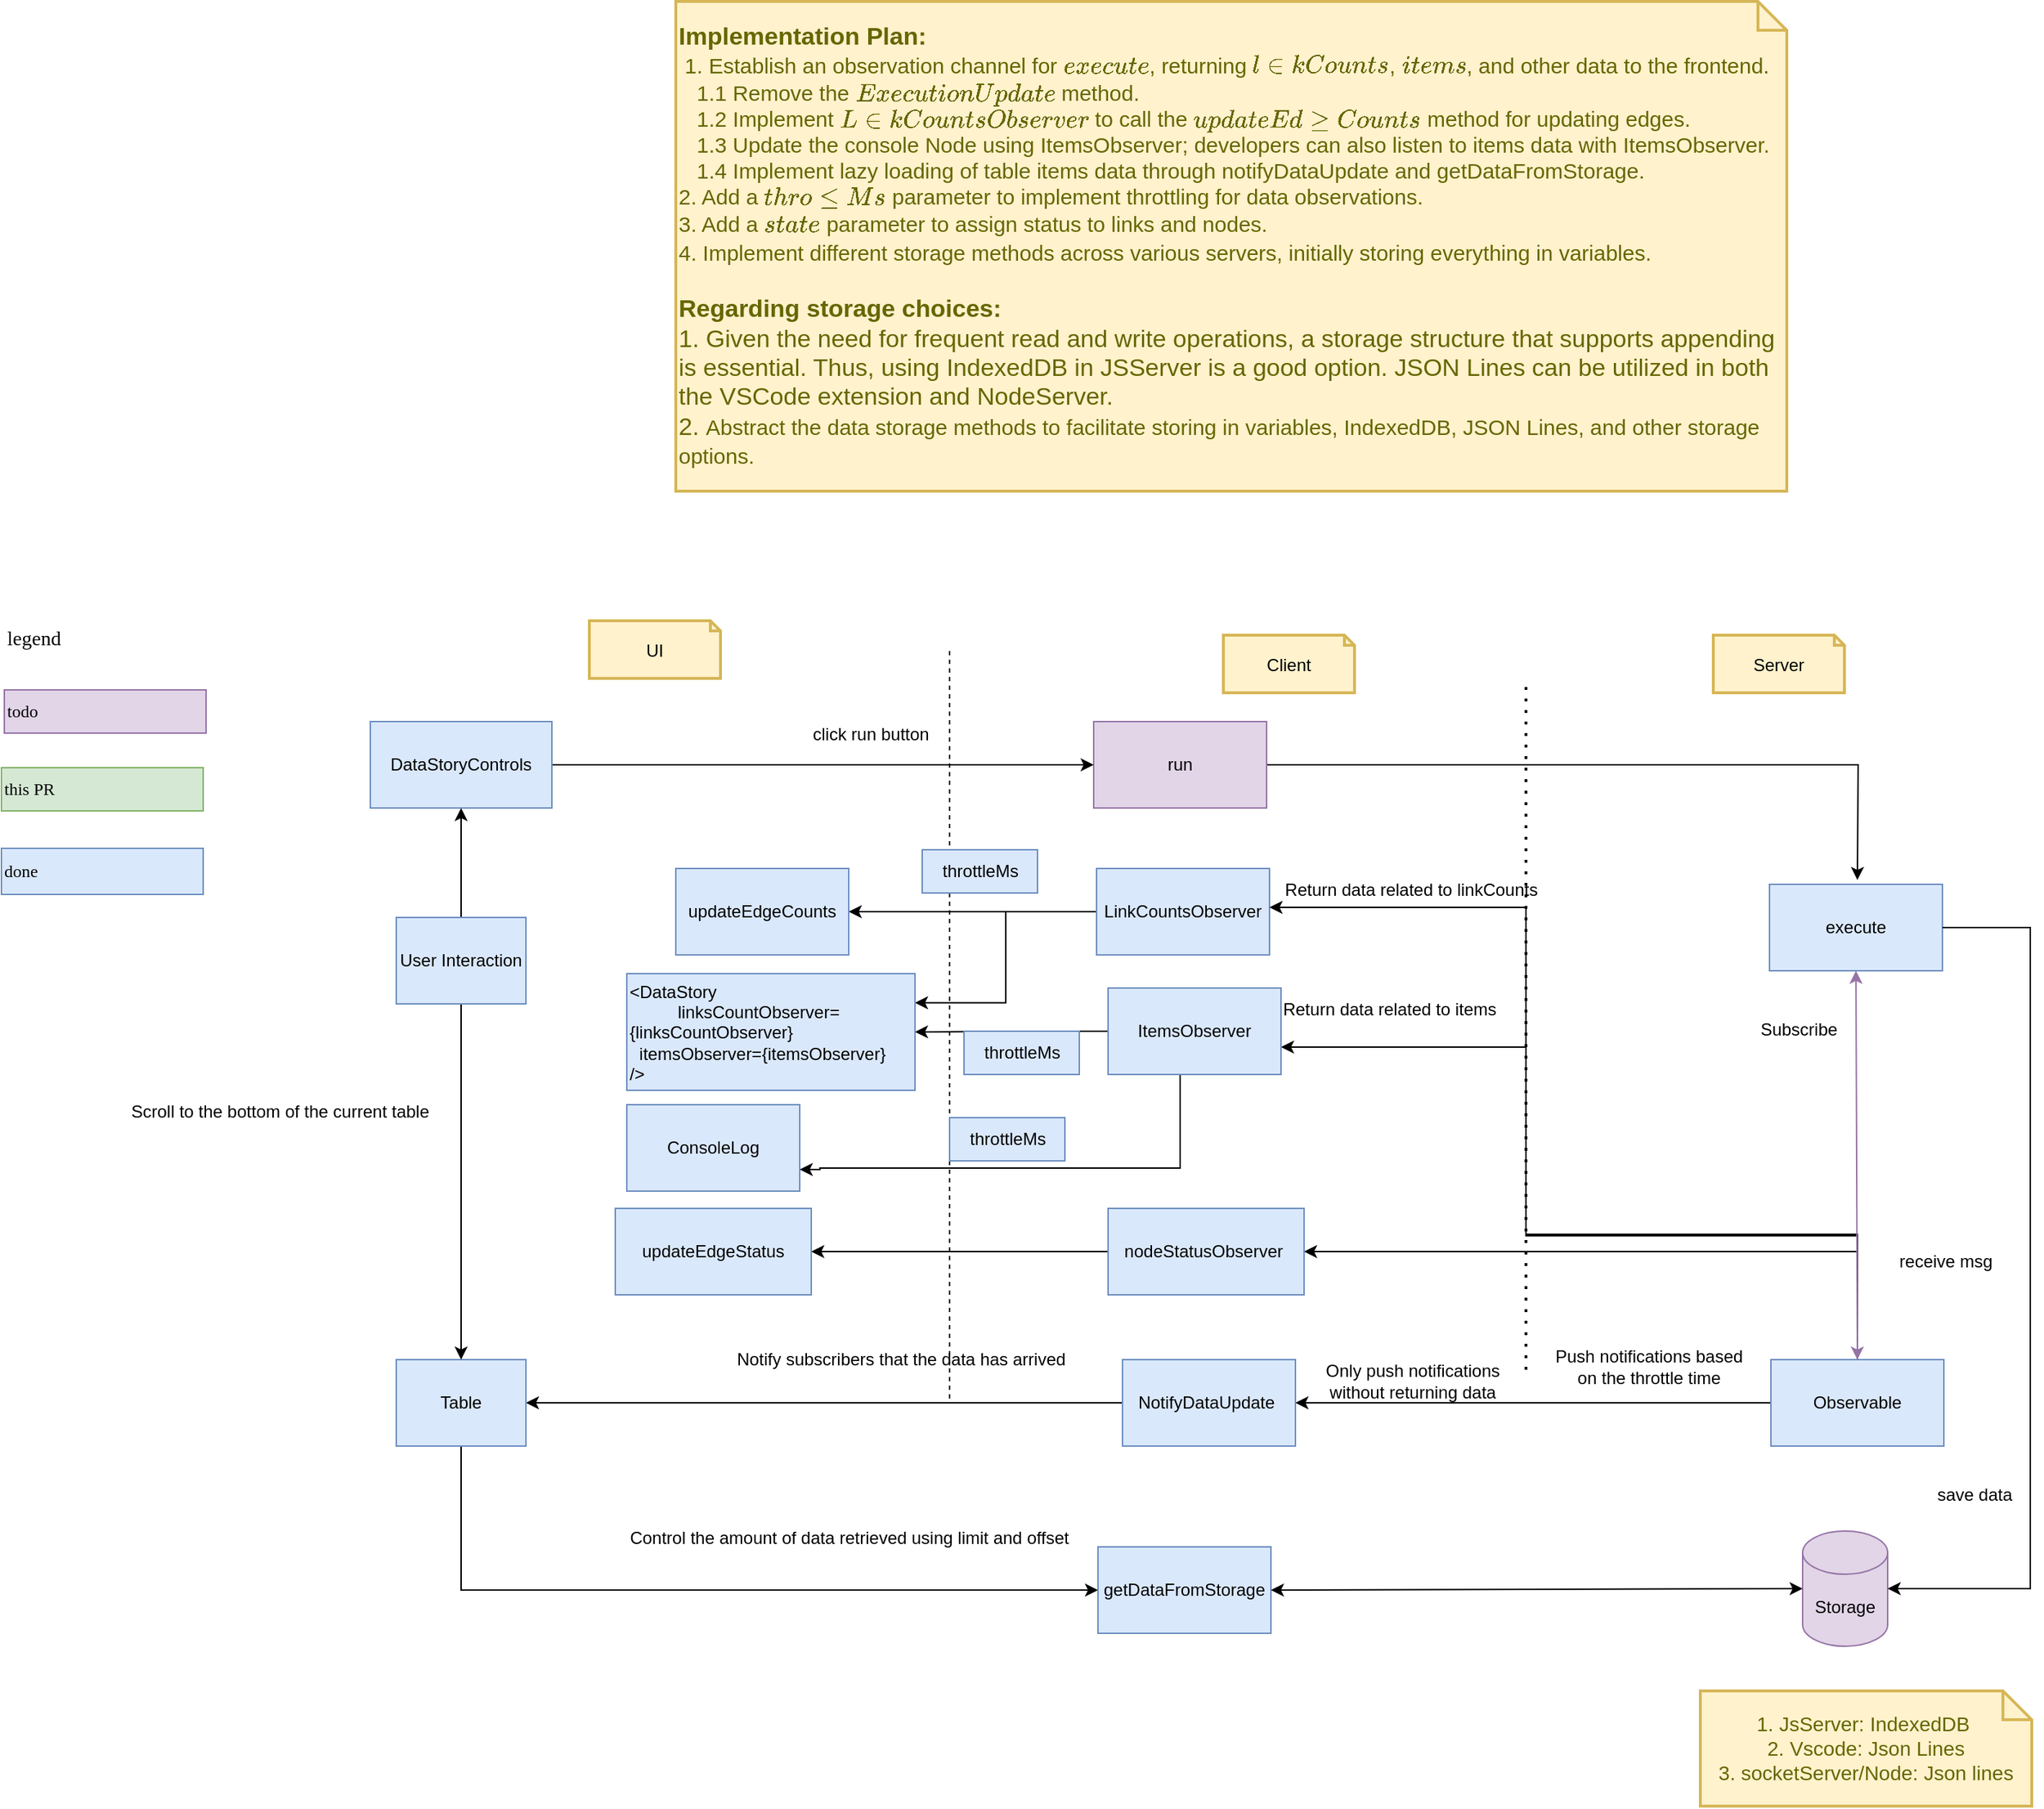 <mxfile pages="2">
    <diagram name="Page-1" id="sbTiQ6Ua1EG78ieuUPqL">
        <mxGraphModel dx="1384" dy="2003" grid="1" gridSize="10" guides="1" tooltips="1" connect="1" arrows="1" fold="1" page="1" pageScale="1" pageWidth="850" pageHeight="1100" math="0" shadow="0">
            <root>
                <mxCell id="0"/>
                <mxCell id="1" parent="0"/>
                <mxCell id="7Z4UWEjBdzBk7QtIimdo-34" value="" style="edgeStyle=orthogonalEdgeStyle;rounded=0;orthogonalLoop=1;jettySize=auto;html=1;" parent="1" source="38vXCRN8p0Vo143Qb7JG-1" target="7Z4UWEjBdzBk7QtIimdo-33" edge="1">
                    <mxGeometry relative="1" as="geometry"/>
                </mxCell>
                <mxCell id="7Z4UWEjBdzBk7QtIimdo-36" style="edgeStyle=orthogonalEdgeStyle;rounded=0;orthogonalLoop=1;jettySize=auto;html=1;entryX=1;entryY=0.25;entryDx=0;entryDy=0;" parent="1" source="38vXCRN8p0Vo143Qb7JG-1" target="7Z4UWEjBdzBk7QtIimdo-26" edge="1">
                    <mxGeometry relative="1" as="geometry"/>
                </mxCell>
                <mxCell id="38vXCRN8p0Vo143Qb7JG-1" value="LinkCountsObserver" style="rounded=0;whiteSpace=wrap;html=1;fillColor=#dae8fc;strokeColor=#6c8ebf;" parent="1" vertex="1">
                    <mxGeometry x="102" y="172" width="120" height="60" as="geometry"/>
                </mxCell>
                <mxCell id="38vXCRN8p0Vo143Qb7JG-2" value="execute" style="rounded=0;whiteSpace=wrap;html=1;fillColor=#dae8fc;strokeColor=#6c8ebf;" parent="1" vertex="1">
                    <mxGeometry x="569" y="183" width="120" height="60" as="geometry"/>
                </mxCell>
                <mxCell id="38vXCRN8p0Vo143Qb7JG-7" style="edgeStyle=orthogonalEdgeStyle;rounded=0;orthogonalLoop=1;jettySize=auto;html=1;entryX=1;entryY=0.5;entryDx=0;entryDy=0;" parent="1" edge="1">
                    <mxGeometry relative="1" as="geometry">
                        <Array as="points">
                            <mxPoint x="630" y="427"/>
                            <mxPoint x="400" y="427"/>
                            <mxPoint x="400" y="199"/>
                        </Array>
                        <mxPoint x="630" y="510" as="sourcePoint"/>
                        <mxPoint x="222" y="199" as="targetPoint"/>
                    </mxGeometry>
                </mxCell>
                <mxCell id="38vXCRN8p0Vo143Qb7JG-8" style="edgeStyle=orthogonalEdgeStyle;rounded=0;orthogonalLoop=1;jettySize=auto;html=1;entryX=1;entryY=0.5;entryDx=0;entryDy=0;" parent="1" source="38vXCRN8p0Vo143Qb7JG-3" target="38vXCRN8p0Vo143Qb7JG-4" edge="1">
                    <mxGeometry relative="1" as="geometry"/>
                </mxCell>
                <mxCell id="BSzdCv82GYP_WhaVvDeM-3" style="edgeStyle=orthogonalEdgeStyle;rounded=0;orthogonalLoop=1;jettySize=auto;html=1;entryX=1;entryY=0.75;entryDx=0;entryDy=0;" parent="1" edge="1">
                    <mxGeometry relative="1" as="geometry">
                        <mxPoint x="230" y="296" as="targetPoint"/>
                        <Array as="points">
                            <mxPoint x="630" y="426"/>
                            <mxPoint x="400" y="426"/>
                            <mxPoint x="400" y="296"/>
                        </Array>
                        <mxPoint x="630" y="509" as="sourcePoint"/>
                    </mxGeometry>
                </mxCell>
                <mxCell id="WGFxyVuObMuwLcrBygDn-4" style="edgeStyle=orthogonalEdgeStyle;rounded=0;orthogonalLoop=1;jettySize=auto;html=1;entryX=1;entryY=0.5;entryDx=0;entryDy=0;" parent="1" source="38vXCRN8p0Vo143Qb7JG-3" target="WGFxyVuObMuwLcrBygDn-1" edge="1">
                    <mxGeometry relative="1" as="geometry">
                        <Array as="points">
                            <mxPoint x="630" y="438"/>
                        </Array>
                    </mxGeometry>
                </mxCell>
                <mxCell id="38vXCRN8p0Vo143Qb7JG-3" value="Observable" style="rounded=0;whiteSpace=wrap;html=1;fillColor=#dae8fc;strokeColor=#6c8ebf;" parent="1" vertex="1">
                    <mxGeometry x="570" y="513" width="120" height="60" as="geometry"/>
                </mxCell>
                <mxCell id="A14hZiKRzuO5IoaR_60V-5" style="edgeStyle=orthogonalEdgeStyle;rounded=0;orthogonalLoop=1;jettySize=auto;html=1;entryX=1;entryY=0.5;entryDx=0;entryDy=0;" parent="1" source="38vXCRN8p0Vo143Qb7JG-4" target="A14hZiKRzuO5IoaR_60V-1" edge="1">
                    <mxGeometry relative="1" as="geometry"/>
                </mxCell>
                <mxCell id="38vXCRN8p0Vo143Qb7JG-4" value="NotifyDataUpdate&amp;nbsp;" style="rounded=0;whiteSpace=wrap;html=1;fillColor=#dae8fc;strokeColor=#6c8ebf;" parent="1" vertex="1">
                    <mxGeometry x="120" y="513" width="120" height="60" as="geometry"/>
                </mxCell>
                <mxCell id="38vXCRN8p0Vo143Qb7JG-10" value="" style="endArrow=none;dashed=1;html=1;dashPattern=1 3;strokeWidth=2;rounded=0;" parent="1" edge="1">
                    <mxGeometry width="50" height="50" relative="1" as="geometry">
                        <mxPoint x="400" y="520" as="sourcePoint"/>
                        <mxPoint x="400" y="40" as="targetPoint"/>
                    </mxGeometry>
                </mxCell>
                <mxCell id="38vXCRN8p0Vo143Qb7JG-15" style="edgeStyle=orthogonalEdgeStyle;rounded=0;orthogonalLoop=1;jettySize=auto;html=1;" parent="1" source="38vXCRN8p0Vo143Qb7JG-14" edge="1">
                    <mxGeometry relative="1" as="geometry">
                        <mxPoint x="630" y="180" as="targetPoint"/>
                    </mxGeometry>
                </mxCell>
                <mxCell id="38vXCRN8p0Vo143Qb7JG-14" value="run" style="rounded=0;whiteSpace=wrap;html=1;fillColor=#e1d5e7;strokeColor=#9673a6;" parent="1" vertex="1">
                    <mxGeometry x="100" y="70" width="120" height="60" as="geometry"/>
                </mxCell>
                <mxCell id="38vXCRN8p0Vo143Qb7JG-17" value="" style="endArrow=classic;startArrow=classic;html=1;rounded=0;entryX=0.5;entryY=1;entryDx=0;entryDy=0;exitX=0.5;exitY=0;exitDx=0;exitDy=0;fillColor=#e1d5e7;strokeColor=#9673a6;" parent="1" source="38vXCRN8p0Vo143Qb7JG-3" target="38vXCRN8p0Vo143Qb7JG-2" edge="1">
                    <mxGeometry width="50" height="50" relative="1" as="geometry">
                        <mxPoint x="400" y="130" as="sourcePoint"/>
                        <mxPoint x="450" y="80" as="targetPoint"/>
                    </mxGeometry>
                </mxCell>
                <mxCell id="38vXCRN8p0Vo143Qb7JG-18" value="Subscribe" style="text;html=1;align=center;verticalAlign=middle;resizable=0;points=[];autosize=1;strokeColor=none;fillColor=none;" parent="1" vertex="1">
                    <mxGeometry x="549" y="269" width="80" height="30" as="geometry"/>
                </mxCell>
                <mxCell id="38vXCRN8p0Vo143Qb7JG-19" value="receive msg" style="text;html=1;align=center;verticalAlign=middle;resizable=0;points=[];autosize=1;strokeColor=none;fillColor=none;" parent="1" vertex="1">
                    <mxGeometry x="646" y="430" width="90" height="30" as="geometry"/>
                </mxCell>
                <mxCell id="38vXCRN8p0Vo143Qb7JG-20" value="&lt;div&gt;&lt;span style=&quot;font-size: 12px;&quot;&gt;Push notifications based &lt;br&gt;on the throttle time&lt;/span&gt;&lt;/div&gt;" style="text;html=1;align=center;verticalAlign=middle;resizable=0;points=[];autosize=1;strokeColor=none;fillColor=none;" parent="1" vertex="1">
                    <mxGeometry x="405" y="498" width="160" height="40" as="geometry"/>
                </mxCell>
                <mxCell id="38vXCRN8p0Vo143Qb7JG-22" value="&lt;span style=&quot;color: rgb(0, 0, 0); font-size: 12px; text-wrap-mode: nowrap;&quot;&gt;Server&lt;/span&gt;" style="shape=note;strokeWidth=2;fontSize=14;size=7;whiteSpace=wrap;html=1;fillColor=#fff2cc;strokeColor=#d6b656;fontColor=#666600;" parent="1" vertex="1">
                    <mxGeometry x="530" y="10" width="91" height="40" as="geometry"/>
                </mxCell>
                <mxCell id="38vXCRN8p0Vo143Qb7JG-23" value="&lt;font color=&quot;#000000&quot;&gt;&lt;span style=&quot;font-size: 12px; text-wrap-mode: nowrap;&quot;&gt;Client&lt;/span&gt;&lt;/font&gt;" style="shape=note;strokeWidth=2;fontSize=14;size=7;whiteSpace=wrap;html=1;fillColor=#fff2cc;strokeColor=#d6b656;fontColor=#666600;" parent="1" vertex="1">
                    <mxGeometry x="190" y="10" width="91" height="40" as="geometry"/>
                </mxCell>
                <mxCell id="A14hZiKRzuO5IoaR_60V-13" style="edgeStyle=orthogonalEdgeStyle;rounded=0;orthogonalLoop=1;jettySize=auto;html=1;entryX=0;entryY=0.5;entryDx=0;entryDy=0;exitX=0.5;exitY=1;exitDx=0;exitDy=0;" parent="1" source="A14hZiKRzuO5IoaR_60V-1" target="A14hZiKRzuO5IoaR_60V-11" edge="1">
                    <mxGeometry relative="1" as="geometry"/>
                </mxCell>
                <mxCell id="A14hZiKRzuO5IoaR_60V-1" value="Table" style="rounded=0;whiteSpace=wrap;html=1;fillColor=#dae8fc;strokeColor=#6c8ebf;align=center;" parent="1" vertex="1">
                    <mxGeometry x="-384" y="513" width="90" height="60" as="geometry"/>
                </mxCell>
                <mxCell id="A14hZiKRzuO5IoaR_60V-3" style="edgeStyle=orthogonalEdgeStyle;rounded=0;orthogonalLoop=1;jettySize=auto;html=1;entryX=0.5;entryY=0;entryDx=0;entryDy=0;" parent="1" source="A14hZiKRzuO5IoaR_60V-2" target="A14hZiKRzuO5IoaR_60V-1" edge="1">
                    <mxGeometry relative="1" as="geometry"/>
                </mxCell>
                <mxCell id="A14hZiKRzuO5IoaR_60V-20" style="edgeStyle=orthogonalEdgeStyle;rounded=0;orthogonalLoop=1;jettySize=auto;html=1;entryX=0.5;entryY=1;entryDx=0;entryDy=0;" parent="1" source="A14hZiKRzuO5IoaR_60V-2" target="A14hZiKRzuO5IoaR_60V-19" edge="1">
                    <mxGeometry relative="1" as="geometry"/>
                </mxCell>
                <mxCell id="A14hZiKRzuO5IoaR_60V-2" value="User Interaction" style="rounded=0;whiteSpace=wrap;html=1;fillColor=#dae8fc;strokeColor=#6c8ebf;align=center;" parent="1" vertex="1">
                    <mxGeometry x="-384" y="206" width="90" height="60" as="geometry"/>
                </mxCell>
                <mxCell id="A14hZiKRzuO5IoaR_60V-6" value="Notify subscribers that the data has arrived" style="text;html=1;align=center;verticalAlign=middle;resizable=0;points=[];autosize=1;strokeColor=none;fillColor=none;" parent="1" vertex="1">
                    <mxGeometry x="-169" y="498" width="270" height="30" as="geometry"/>
                </mxCell>
                <mxCell id="A14hZiKRzuO5IoaR_60V-8" value="Storage" style="shape=cylinder3;whiteSpace=wrap;html=1;boundedLbl=1;backgroundOutline=1;size=15;fillColor=#e1d5e7;strokeColor=#9673a6;" parent="1" vertex="1">
                    <mxGeometry x="592" y="632" width="59" height="80" as="geometry"/>
                </mxCell>
                <mxCell id="A14hZiKRzuO5IoaR_60V-9" style="edgeStyle=orthogonalEdgeStyle;rounded=0;orthogonalLoop=1;jettySize=auto;html=1;entryX=1;entryY=0.5;entryDx=0;entryDy=0;entryPerimeter=0;" parent="1" source="38vXCRN8p0Vo143Qb7JG-2" target="A14hZiKRzuO5IoaR_60V-8" edge="1">
                    <mxGeometry relative="1" as="geometry">
                        <Array as="points">
                            <mxPoint x="750" y="213"/>
                            <mxPoint x="750" y="672"/>
                        </Array>
                    </mxGeometry>
                </mxCell>
                <mxCell id="A14hZiKRzuO5IoaR_60V-10" value="save data" style="text;html=1;align=center;verticalAlign=middle;resizable=0;points=[];autosize=1;strokeColor=none;fillColor=none;" parent="1" vertex="1">
                    <mxGeometry x="671" y="592" width="80" height="30" as="geometry"/>
                </mxCell>
                <mxCell id="A14hZiKRzuO5IoaR_60V-11" value="getDataFromStorage" style="rounded=0;whiteSpace=wrap;html=1;fillColor=#dae8fc;strokeColor=#6c8ebf;" parent="1" vertex="1">
                    <mxGeometry x="103" y="643" width="120" height="60" as="geometry"/>
                </mxCell>
                <mxCell id="A14hZiKRzuO5IoaR_60V-16" value="Control the amount of data retrieved using&lt;font color=&quot;#66ff66&quot;&gt; &lt;/font&gt;limit and offset" style="text;html=1;align=center;verticalAlign=middle;resizable=0;points=[];autosize=1;strokeColor=none;fillColor=none;" parent="1" vertex="1">
                    <mxGeometry x="-245" y="622" width="350" height="30" as="geometry"/>
                </mxCell>
                <mxCell id="A14hZiKRzuO5IoaR_60V-21" style="edgeStyle=orthogonalEdgeStyle;rounded=0;orthogonalLoop=1;jettySize=auto;html=1;exitX=1;exitY=0.5;exitDx=0;exitDy=0;entryX=0;entryY=0.5;entryDx=0;entryDy=0;" parent="1" source="A14hZiKRzuO5IoaR_60V-19" target="38vXCRN8p0Vo143Qb7JG-14" edge="1">
                    <mxGeometry relative="1" as="geometry"/>
                </mxCell>
                <mxCell id="A14hZiKRzuO5IoaR_60V-19" value="DataStoryControls" style="rounded=0;whiteSpace=wrap;html=1;fillColor=#dae8fc;strokeColor=#6c8ebf;align=center;" parent="1" vertex="1">
                    <mxGeometry x="-402" y="70" width="126" height="60" as="geometry"/>
                </mxCell>
                <mxCell id="A14hZiKRzuO5IoaR_60V-22" value="click run button" style="text;html=1;align=center;verticalAlign=middle;resizable=0;points=[];autosize=1;strokeColor=none;fillColor=none;" parent="1" vertex="1">
                    <mxGeometry x="-110" y="64" width="110" height="30" as="geometry"/>
                </mxCell>
                <mxCell id="A14hZiKRzuO5IoaR_60V-23" value="1. JsServer: IndexedDB&amp;nbsp;&lt;div&gt;2. Vscode: Json Lines&lt;/div&gt;&lt;div&gt;3. socketServer/Node: Json lines&lt;/div&gt;" style="shape=note;strokeWidth=2;fontSize=14;size=20;whiteSpace=wrap;html=1;fillColor=#fff2cc;strokeColor=#d6b656;fontColor=#666600;" parent="1" vertex="1">
                    <mxGeometry x="521" y="743" width="230" height="80" as="geometry"/>
                </mxCell>
                <mxCell id="BSzdCv82GYP_WhaVvDeM-1" style="edgeStyle=orthogonalEdgeStyle;rounded=0;orthogonalLoop=1;jettySize=auto;html=1;entryX=1;entryY=0.5;entryDx=0;entryDy=0;" parent="1" source="A14hZiKRzuO5IoaR_60V-24" target="7Z4UWEjBdzBk7QtIimdo-26" edge="1">
                    <mxGeometry relative="1" as="geometry"/>
                </mxCell>
                <mxCell id="BSzdCv82GYP_WhaVvDeM-7" style="edgeStyle=orthogonalEdgeStyle;rounded=0;orthogonalLoop=1;jettySize=auto;html=1;entryX=1;entryY=0.75;entryDx=0;entryDy=0;" parent="1" source="A14hZiKRzuO5IoaR_60V-24" target="BSzdCv82GYP_WhaVvDeM-6" edge="1">
                    <mxGeometry relative="1" as="geometry">
                        <Array as="points">
                            <mxPoint x="160" y="380"/>
                            <mxPoint x="-90" y="380"/>
                        </Array>
                    </mxGeometry>
                </mxCell>
                <mxCell id="A14hZiKRzuO5IoaR_60V-24" value="ItemsObserver" style="rounded=0;whiteSpace=wrap;html=1;fillColor=#dae8fc;strokeColor=#6c8ebf;" parent="1" vertex="1">
                    <mxGeometry x="110" y="255" width="120" height="60" as="geometry"/>
                </mxCell>
                <mxCell id="A14hZiKRzuO5IoaR_60V-26" value="Only push notifications &lt;br&gt;without returning data" style="text;html=1;align=center;verticalAlign=middle;resizable=0;points=[];autosize=1;strokeColor=none;fillColor=none;" parent="1" vertex="1">
                    <mxGeometry x="246" y="508" width="150" height="40" as="geometry"/>
                </mxCell>
                <mxCell id="A14hZiKRzuO5IoaR_60V-27" value="Return data related to items" style="text;html=1;align=center;verticalAlign=middle;resizable=0;points=[];autosize=1;strokeColor=none;fillColor=none;" parent="1" vertex="1">
                    <mxGeometry x="215" y="255" width="180" height="30" as="geometry"/>
                </mxCell>
                <mxCell id="A14hZiKRzuO5IoaR_60V-28" value="Return data related to linkCounts" style="text;html=1;align=center;verticalAlign=middle;resizable=0;points=[];autosize=1;strokeColor=none;fillColor=none;" parent="1" vertex="1">
                    <mxGeometry x="215" y="172" width="210" height="30" as="geometry"/>
                </mxCell>
                <mxCell id="A14hZiKRzuO5IoaR_60V-29" value="&lt;font color=&quot;#000000&quot;&gt;&lt;span style=&quot;font-size: 12px; text-wrap-mode: nowrap;&quot;&gt;UI&lt;/span&gt;&lt;/font&gt;" style="shape=note;strokeWidth=2;fontSize=14;size=7;whiteSpace=wrap;html=1;fillColor=#fff2cc;strokeColor=#d6b656;fontColor=#666600;" parent="1" vertex="1">
                    <mxGeometry x="-250" width="91" height="40" as="geometry"/>
                </mxCell>
                <mxCell id="A14hZiKRzuO5IoaR_60V-30" value="" style="endArrow=none;dashed=1;html=1;rounded=0;" parent="1" edge="1">
                    <mxGeometry width="50" height="50" relative="1" as="geometry">
                        <mxPoint y="540" as="sourcePoint"/>
                        <mxPoint y="20" as="targetPoint"/>
                    </mxGeometry>
                </mxCell>
                <mxCell id="A14hZiKRzuO5IoaR_60V-31" value="&lt;div style=&quot;font-size: 17px;&quot;&gt;&lt;b&gt;&lt;span style=&quot;&quot;&gt;Implementation Plan:&lt;/span&gt;&lt;br&gt;&lt;/b&gt;&lt;span style=&quot;font-size: 15px;&quot;&gt;&amp;nbsp;&lt;/span&gt;&lt;span style=&quot;font-size: 15px; background-color: initial;&quot;&gt;1. Establish an observation channel for `execute`, returning `linkCounts`, `items`, and other data to the frontend.&lt;/span&gt;&lt;/div&gt;&lt;div style=&quot;font-size: 15px;&quot;&gt;&amp;nbsp; &amp;nbsp;1.1 Remove the `ExecutionUpdate` method.&lt;/div&gt;&lt;div style=&quot;font-size: 15px;&quot;&gt;&amp;nbsp; &amp;nbsp;1.2 Implement `LinkCountsObserver` to call the `updateEdgeCounts` method for updating edges.&lt;/div&gt;&lt;div style=&quot;&quot;&gt;&lt;span style=&quot;font-size: 15px;&quot;&gt;&amp;nbsp; &amp;nbsp;&lt;/span&gt;&lt;span style=&quot;background-color: initial; font-size: 15px;&quot;&gt;1.3 Update the console Node using ItemsObserver; developers can also listen to items data with ItemsObserver.&lt;br&gt;&lt;/span&gt;&lt;span style=&quot;background-color: initial; font-size: 15px;&quot;&gt;&amp;nbsp; &amp;nbsp;1.4 Implement lazy loading of table items data through notifyDataUpdate and getDataFromStorage.&lt;/span&gt;&lt;span style=&quot;font-size: 15px;&quot;&gt;&amp;nbsp;&amp;nbsp;&lt;/span&gt;&lt;/div&gt;&lt;div style=&quot;font-size: 15px;&quot;&gt;2. Add a `throttleMs` parameter to implement throttling for data observations.&lt;/div&gt;&lt;div style=&quot;font-size: 17px;&quot;&gt;&lt;span style=&quot;font-size: 15px;&quot;&gt;3. Add a `state` parameter to assign status to links and nodes.&lt;/span&gt;&lt;br&gt;&lt;div style=&quot;font-size: 15px;&quot;&gt;4. Implement different storage methods across various servers, initially storing everything in variables.&lt;/div&gt;&lt;div style=&quot;&quot;&gt;&lt;br&gt;&lt;div style=&quot;&quot;&gt;&lt;span style=&quot;&quot;&gt;&lt;b&gt;Regarding storage choices:&lt;/b&gt;&lt;/span&gt;&lt;/div&gt;&lt;div style=&quot;&quot;&gt;&lt;span style=&quot;&quot;&gt;1. Given the need for frequent read and write operations, a storage structure that supports appending is essential. Thus, using IndexedDB in JSServer is a good option. JSON Lines can be utilized in both the VSCode extension and NodeServer.&lt;br&gt;2.&amp;nbsp;&lt;/span&gt;&lt;span style=&quot;background-color: initial; font-size: 15px;&quot;&gt;Abstract the data storage methods to facilitate storing in variables, IndexedDB, JSON Lines, and other storage options.&lt;/span&gt;&lt;/div&gt;&lt;/div&gt;&lt;/div&gt;" style="shape=note;strokeWidth=2;fontSize=14;size=20;whiteSpace=wrap;html=1;fillColor=#fff2cc;strokeColor=#d6b656;fontColor=#666600;align=left;spacingTop=0;spacing=2;" parent="1" vertex="1">
                    <mxGeometry x="-190" y="-430" width="771" height="340" as="geometry"/>
                </mxCell>
                <mxCell id="A14hZiKRzuO5IoaR_60V-33" value="" style="endArrow=classic;startArrow=classic;html=1;rounded=0;exitX=1;exitY=0.5;exitDx=0;exitDy=0;entryX=0;entryY=0.5;entryDx=0;entryDy=0;entryPerimeter=0;" parent="1" source="A14hZiKRzuO5IoaR_60V-11" target="A14hZiKRzuO5IoaR_60V-8" edge="1">
                    <mxGeometry width="50" height="50" relative="1" as="geometry">
                        <mxPoint x="111" y="593" as="sourcePoint"/>
                        <mxPoint x="161" y="543" as="targetPoint"/>
                    </mxGeometry>
                </mxCell>
                <mxCell id="7Z4UWEjBdzBk7QtIimdo-26" value="&amp;lt;DataStory&amp;nbsp;&lt;br&gt;&lt;div&gt;&lt;span style=&quot;font-size: 12px;&quot;&gt;&amp;nbsp; &amp;nbsp; &amp;nbsp; &amp;nbsp; &amp;nbsp; linksCountObserver={linksCountObserver}&lt;/span&gt;&lt;/div&gt;&amp;nbsp; itemsObserver={itemsObserver}&lt;br&gt;/&amp;gt;" style="rounded=0;whiteSpace=wrap;html=1;fillColor=#dae8fc;strokeColor=#6c8ebf;align=left;" parent="1" vertex="1">
                    <mxGeometry x="-224" y="245" width="200" height="81" as="geometry"/>
                </mxCell>
                <mxCell id="A14hZiKRzuO5IoaR_60V-4" value="Scroll to the bottom of the current table" style="text;html=1;align=center;verticalAlign=middle;resizable=0;points=[];autosize=1;strokeColor=none;fillColor=none;" parent="1" vertex="1">
                    <mxGeometry x="-590" y="326" width="250" height="30" as="geometry"/>
                </mxCell>
                <mxCell id="7Z4UWEjBdzBk7QtIimdo-28" value="this PR" style="rounded=0;whiteSpace=wrap;html=1;fillColor=#d5e8d4;strokeColor=#82b366;fontSize=12;fontFamily=Comic Sans MS;align=left;" parent="1" vertex="1">
                    <mxGeometry x="-658" y="102" width="140" height="30" as="geometry"/>
                </mxCell>
                <mxCell id="7Z4UWEjBdzBk7QtIimdo-29" value="todo" style="rounded=0;whiteSpace=wrap;html=1;fillColor=#e1d5e7;strokeColor=#9673a6;align=left;fontSize=12;fontFamily=Comic Sans MS;" parent="1" vertex="1">
                    <mxGeometry x="-656" y="48" width="140" height="30" as="geometry"/>
                </mxCell>
                <mxCell id="7Z4UWEjBdzBk7QtIimdo-30" value="done" style="rounded=0;whiteSpace=wrap;html=1;fillColor=#dae8fc;strokeColor=#6c8ebf;fontSize=12;fontFamily=Comic Sans MS;align=left;" parent="1" vertex="1">
                    <mxGeometry x="-658" y="158" width="140" height="32" as="geometry"/>
                </mxCell>
                <mxCell id="7Z4UWEjBdzBk7QtIimdo-32" value="legend" style="text;whiteSpace=wrap;fontFamily=Comic Sans MS;fontSize=14;" parent="1" vertex="1">
                    <mxGeometry x="-656" y="-2" width="70" height="40" as="geometry"/>
                </mxCell>
                <mxCell id="7Z4UWEjBdzBk7QtIimdo-33" value="updateEdgeCounts" style="rounded=0;whiteSpace=wrap;html=1;fillColor=#dae8fc;strokeColor=#6c8ebf;" parent="1" vertex="1">
                    <mxGeometry x="-190" y="172" width="120" height="60" as="geometry"/>
                </mxCell>
                <mxCell id="BSzdCv82GYP_WhaVvDeM-6" value="ConsoleLog" style="rounded=0;whiteSpace=wrap;html=1;fillColor=#dae8fc;strokeColor=#6c8ebf;" parent="1" vertex="1">
                    <mxGeometry x="-224" y="336" width="120" height="60" as="geometry"/>
                </mxCell>
                <mxCell id="Q3YmGbA_B_iQLKsxASQO-1" value="throttleMs" style="text;html=1;align=center;verticalAlign=middle;resizable=0;points=[];autosize=1;fillColor=#dae8fc;strokeColor=#6c8ebf;" parent="1" vertex="1">
                    <mxGeometry x="-19" y="159" width="80" height="30" as="geometry"/>
                </mxCell>
                <mxCell id="Q3YmGbA_B_iQLKsxASQO-2" value="throttleMs" style="text;html=1;align=center;verticalAlign=middle;resizable=0;points=[];autosize=1;fillColor=#dae8fc;strokeColor=#6c8ebf;" parent="1" vertex="1">
                    <mxGeometry x="10" y="285" width="80" height="30" as="geometry"/>
                </mxCell>
                <mxCell id="Q3YmGbA_B_iQLKsxASQO-3" value="throttleMs" style="text;html=1;align=center;verticalAlign=middle;resizable=0;points=[];autosize=1;fillColor=#dae8fc;strokeColor=#6c8ebf;" parent="1" vertex="1">
                    <mxGeometry y="345" width="80" height="30" as="geometry"/>
                </mxCell>
                <mxCell id="WGFxyVuObMuwLcrBygDn-6" value="" style="edgeStyle=orthogonalEdgeStyle;rounded=0;orthogonalLoop=1;jettySize=auto;html=1;" parent="1" source="WGFxyVuObMuwLcrBygDn-1" target="WGFxyVuObMuwLcrBygDn-5" edge="1">
                    <mxGeometry relative="1" as="geometry"/>
                </mxCell>
                <mxCell id="WGFxyVuObMuwLcrBygDn-1" value="nodeStatusObserver&amp;nbsp;" style="rounded=0;whiteSpace=wrap;html=1;fillColor=#dae8fc;strokeColor=#6c8ebf;" parent="1" vertex="1">
                    <mxGeometry x="110" y="408" width="136" height="60" as="geometry"/>
                </mxCell>
                <mxCell id="WGFxyVuObMuwLcrBygDn-5" value="updateEdgeStatus" style="rounded=0;whiteSpace=wrap;html=1;fillColor=#dae8fc;strokeColor=#6c8ebf;" parent="1" vertex="1">
                    <mxGeometry x="-232" y="408" width="136" height="60" as="geometry"/>
                </mxCell>
            </root>
        </mxGraphModel>
    </diagram>
</mxfile>